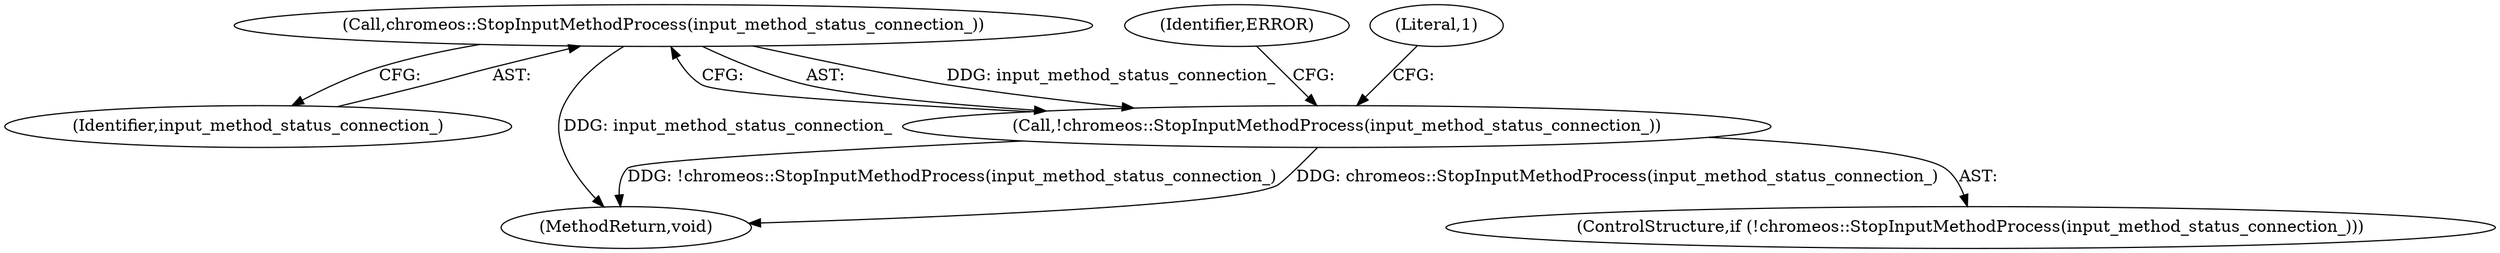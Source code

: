 digraph "1_Chrome_dc7b094a338c6c521f918f478e993f0f74bbea0d_32@del" {
"1000122" [label="(Call,chromeos::StopInputMethodProcess(input_method_status_connection_))"];
"1000121" [label="(Call,!chromeos::StopInputMethodProcess(input_method_status_connection_))"];
"1000120" [label="(ControlStructure,if (!chromeos::StopInputMethodProcess(input_method_status_connection_)))"];
"1000127" [label="(Identifier,ERROR)"];
"1000140" [label="(Literal,1)"];
"1000123" [label="(Identifier,input_method_status_connection_)"];
"1000122" [label="(Call,chromeos::StopInputMethodProcess(input_method_status_connection_))"];
"1000121" [label="(Call,!chromeos::StopInputMethodProcess(input_method_status_connection_))"];
"1000149" [label="(MethodReturn,void)"];
"1000122" -> "1000121"  [label="AST: "];
"1000122" -> "1000123"  [label="CFG: "];
"1000123" -> "1000122"  [label="AST: "];
"1000121" -> "1000122"  [label="CFG: "];
"1000122" -> "1000149"  [label="DDG: input_method_status_connection_"];
"1000122" -> "1000121"  [label="DDG: input_method_status_connection_"];
"1000121" -> "1000120"  [label="AST: "];
"1000127" -> "1000121"  [label="CFG: "];
"1000140" -> "1000121"  [label="CFG: "];
"1000121" -> "1000149"  [label="DDG: !chromeos::StopInputMethodProcess(input_method_status_connection_)"];
"1000121" -> "1000149"  [label="DDG: chromeos::StopInputMethodProcess(input_method_status_connection_)"];
}
